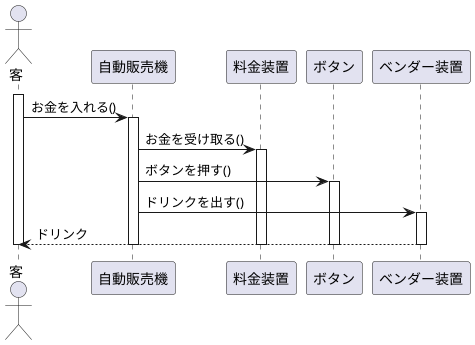 @startuml 6-4
actor 客
participant 自動販売機
participant 料金装置
participant ボタン
participant ベンダー装置

activate 客
客 -> 自動販売機: お金を入れる()
activate 自動販売機
自動販売機 -> 料金装置: お金を受け取る()
activate 料金装置
自動販売機 -> ボタン: ボタンを押す()
activate ボタン
自動販売機 -> ベンダー装置: ドリンクを出す()
activate ベンダー装置
ベンダー装置 -->  客 :ドリンク  
deactivate ベンダー装置
deactivate ボタン
deactivate 料金装置

deactivate 自動販売機
deactivate 客
@enduml
